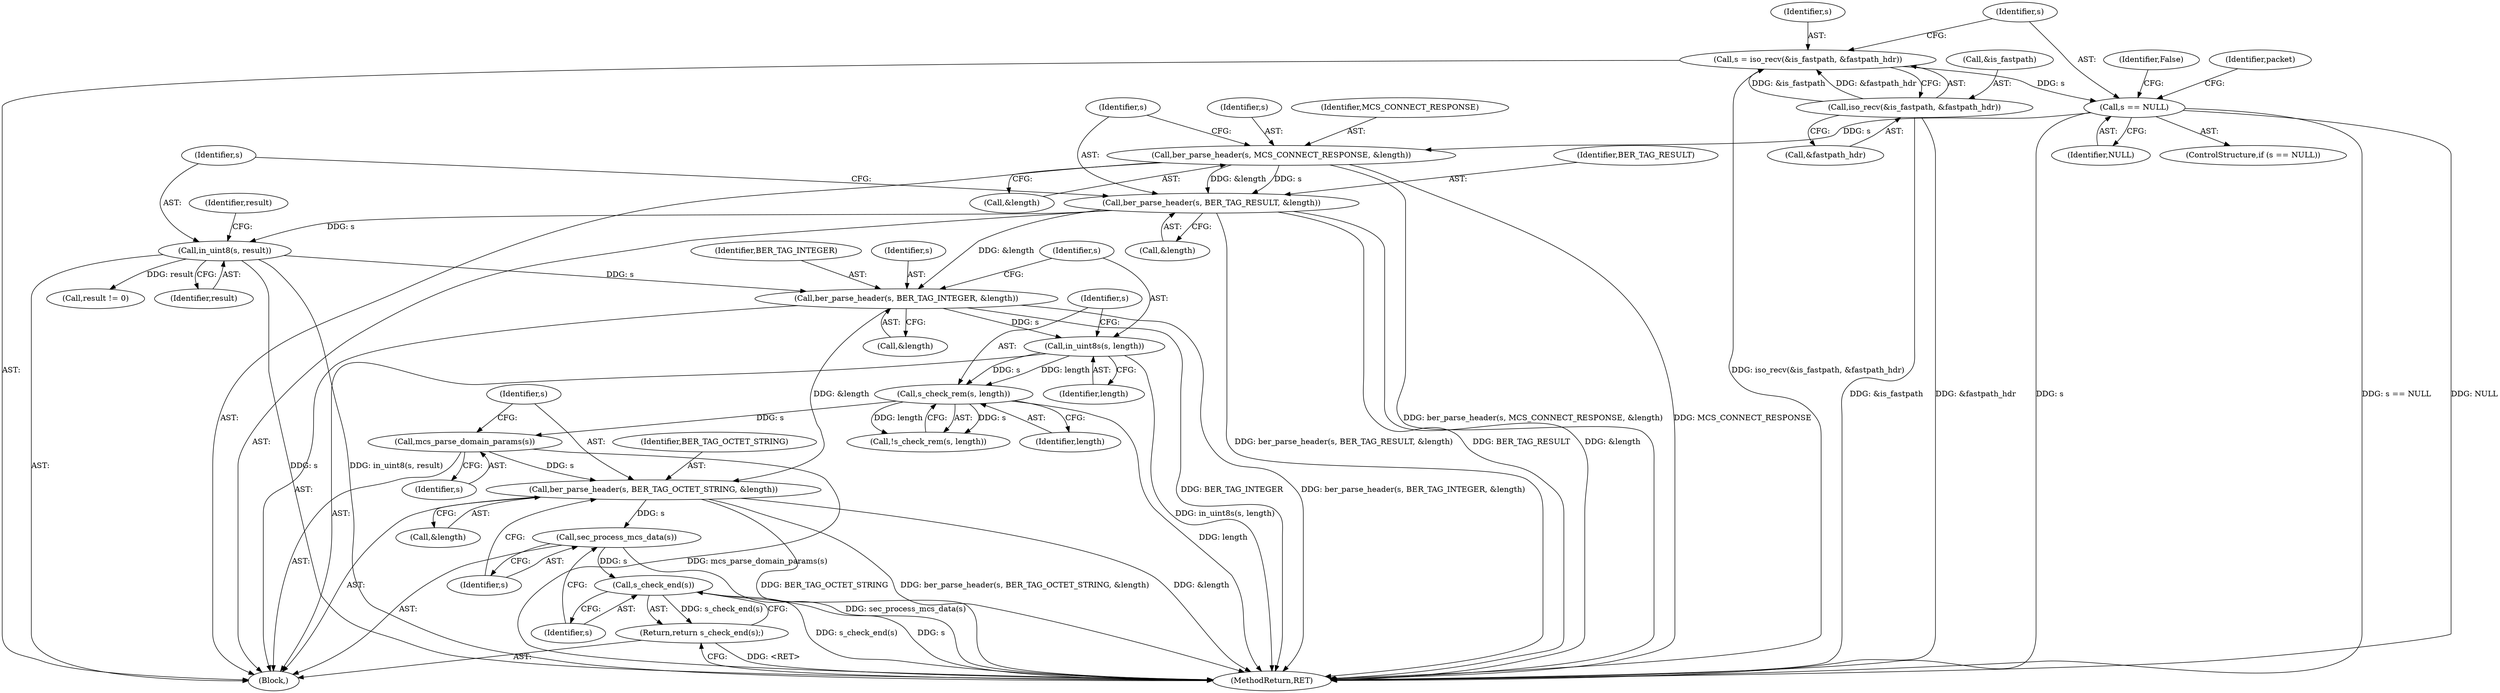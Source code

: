 digraph "0_rdesktop_4dca546d04321a610c1835010b5dad85163b65e1_5@API" {
"1000178" [label="(Call,mcs_parse_domain_params(s))"];
"1000170" [label="(Call,s_check_rem(s, length))"];
"1000165" [label="(Call,in_uint8s(s, length))"];
"1000160" [label="(Call,ber_parse_header(s, BER_TAG_INTEGER, &length))"];
"1000145" [label="(Call,in_uint8(s, result))"];
"1000140" [label="(Call,ber_parse_header(s, BER_TAG_RESULT, &length))"];
"1000135" [label="(Call,ber_parse_header(s, MCS_CONNECT_RESPONSE, &length))"];
"1000126" [label="(Call,s == NULL)"];
"1000118" [label="(Call,s = iso_recv(&is_fastpath, &fastpath_hdr))"];
"1000120" [label="(Call,iso_recv(&is_fastpath, &fastpath_hdr))"];
"1000180" [label="(Call,ber_parse_header(s, BER_TAG_OCTET_STRING, &length))"];
"1000185" [label="(Call,sec_process_mcs_data(s))"];
"1000188" [label="(Call,s_check_end(s))"];
"1000187" [label="(Return,return s_check_end(s);)"];
"1000143" [label="(Call,&length)"];
"1000190" [label="(MethodReturn,RET)"];
"1000161" [label="(Identifier,s)"];
"1000137" [label="(Identifier,MCS_CONNECT_RESPONSE)"];
"1000128" [label="(Identifier,NULL)"];
"1000150" [label="(Identifier,result)"];
"1000141" [label="(Identifier,s)"];
"1000186" [label="(Identifier,s)"];
"1000118" [label="(Call,s = iso_recv(&is_fastpath, &fastpath_hdr))"];
"1000123" [label="(Call,&fastpath_hdr)"];
"1000125" [label="(ControlStructure,if (s == NULL))"];
"1000166" [label="(Identifier,s)"];
"1000119" [label="(Identifier,s)"];
"1000182" [label="(Identifier,BER_TAG_OCTET_STRING)"];
"1000140" [label="(Call,ber_parse_header(s, BER_TAG_RESULT, &length))"];
"1000142" [label="(Identifier,BER_TAG_RESULT)"];
"1000120" [label="(Call,iso_recv(&is_fastpath, &fastpath_hdr))"];
"1000162" [label="(Identifier,BER_TAG_INTEGER)"];
"1000187" [label="(Return,return s_check_end(s);)"];
"1000145" [label="(Call,in_uint8(s, result))"];
"1000171" [label="(Identifier,s)"];
"1000138" [label="(Call,&length)"];
"1000127" [label="(Identifier,s)"];
"1000183" [label="(Call,&length)"];
"1000178" [label="(Call,mcs_parse_domain_params(s))"];
"1000126" [label="(Call,s == NULL)"];
"1000130" [label="(Identifier,False)"];
"1000189" [label="(Identifier,s)"];
"1000170" [label="(Call,s_check_rem(s, length))"];
"1000135" [label="(Call,ber_parse_header(s, MCS_CONNECT_RESPONSE, &length))"];
"1000146" [label="(Identifier,s)"];
"1000121" [label="(Call,&is_fastpath)"];
"1000180" [label="(Call,ber_parse_header(s, BER_TAG_OCTET_STRING, &length))"];
"1000163" [label="(Call,&length)"];
"1000149" [label="(Call,result != 0)"];
"1000132" [label="(Identifier,packet)"];
"1000188" [label="(Call,s_check_end(s))"];
"1000172" [label="(Identifier,length)"];
"1000160" [label="(Call,ber_parse_header(s, BER_TAG_INTEGER, &length))"];
"1000179" [label="(Identifier,s)"];
"1000147" [label="(Identifier,result)"];
"1000181" [label="(Identifier,s)"];
"1000167" [label="(Identifier,length)"];
"1000104" [label="(Block,)"];
"1000185" [label="(Call,sec_process_mcs_data(s))"];
"1000169" [label="(Call,!s_check_rem(s, length))"];
"1000165" [label="(Call,in_uint8s(s, length))"];
"1000136" [label="(Identifier,s)"];
"1000178" -> "1000104"  [label="AST: "];
"1000178" -> "1000179"  [label="CFG: "];
"1000179" -> "1000178"  [label="AST: "];
"1000181" -> "1000178"  [label="CFG: "];
"1000178" -> "1000190"  [label="DDG: mcs_parse_domain_params(s)"];
"1000170" -> "1000178"  [label="DDG: s"];
"1000178" -> "1000180"  [label="DDG: s"];
"1000170" -> "1000169"  [label="AST: "];
"1000170" -> "1000172"  [label="CFG: "];
"1000171" -> "1000170"  [label="AST: "];
"1000172" -> "1000170"  [label="AST: "];
"1000169" -> "1000170"  [label="CFG: "];
"1000170" -> "1000190"  [label="DDG: length"];
"1000170" -> "1000169"  [label="DDG: s"];
"1000170" -> "1000169"  [label="DDG: length"];
"1000165" -> "1000170"  [label="DDG: s"];
"1000165" -> "1000170"  [label="DDG: length"];
"1000165" -> "1000104"  [label="AST: "];
"1000165" -> "1000167"  [label="CFG: "];
"1000166" -> "1000165"  [label="AST: "];
"1000167" -> "1000165"  [label="AST: "];
"1000171" -> "1000165"  [label="CFG: "];
"1000165" -> "1000190"  [label="DDG: in_uint8s(s, length)"];
"1000160" -> "1000165"  [label="DDG: s"];
"1000160" -> "1000104"  [label="AST: "];
"1000160" -> "1000163"  [label="CFG: "];
"1000161" -> "1000160"  [label="AST: "];
"1000162" -> "1000160"  [label="AST: "];
"1000163" -> "1000160"  [label="AST: "];
"1000166" -> "1000160"  [label="CFG: "];
"1000160" -> "1000190"  [label="DDG: ber_parse_header(s, BER_TAG_INTEGER, &length)"];
"1000160" -> "1000190"  [label="DDG: BER_TAG_INTEGER"];
"1000145" -> "1000160"  [label="DDG: s"];
"1000140" -> "1000160"  [label="DDG: &length"];
"1000160" -> "1000180"  [label="DDG: &length"];
"1000145" -> "1000104"  [label="AST: "];
"1000145" -> "1000147"  [label="CFG: "];
"1000146" -> "1000145"  [label="AST: "];
"1000147" -> "1000145"  [label="AST: "];
"1000150" -> "1000145"  [label="CFG: "];
"1000145" -> "1000190"  [label="DDG: in_uint8(s, result)"];
"1000145" -> "1000190"  [label="DDG: s"];
"1000140" -> "1000145"  [label="DDG: s"];
"1000145" -> "1000149"  [label="DDG: result"];
"1000140" -> "1000104"  [label="AST: "];
"1000140" -> "1000143"  [label="CFG: "];
"1000141" -> "1000140"  [label="AST: "];
"1000142" -> "1000140"  [label="AST: "];
"1000143" -> "1000140"  [label="AST: "];
"1000146" -> "1000140"  [label="CFG: "];
"1000140" -> "1000190"  [label="DDG: ber_parse_header(s, BER_TAG_RESULT, &length)"];
"1000140" -> "1000190"  [label="DDG: BER_TAG_RESULT"];
"1000140" -> "1000190"  [label="DDG: &length"];
"1000135" -> "1000140"  [label="DDG: s"];
"1000135" -> "1000140"  [label="DDG: &length"];
"1000135" -> "1000104"  [label="AST: "];
"1000135" -> "1000138"  [label="CFG: "];
"1000136" -> "1000135"  [label="AST: "];
"1000137" -> "1000135"  [label="AST: "];
"1000138" -> "1000135"  [label="AST: "];
"1000141" -> "1000135"  [label="CFG: "];
"1000135" -> "1000190"  [label="DDG: ber_parse_header(s, MCS_CONNECT_RESPONSE, &length)"];
"1000135" -> "1000190"  [label="DDG: MCS_CONNECT_RESPONSE"];
"1000126" -> "1000135"  [label="DDG: s"];
"1000126" -> "1000125"  [label="AST: "];
"1000126" -> "1000128"  [label="CFG: "];
"1000127" -> "1000126"  [label="AST: "];
"1000128" -> "1000126"  [label="AST: "];
"1000130" -> "1000126"  [label="CFG: "];
"1000132" -> "1000126"  [label="CFG: "];
"1000126" -> "1000190"  [label="DDG: s == NULL"];
"1000126" -> "1000190"  [label="DDG: NULL"];
"1000126" -> "1000190"  [label="DDG: s"];
"1000118" -> "1000126"  [label="DDG: s"];
"1000118" -> "1000104"  [label="AST: "];
"1000118" -> "1000120"  [label="CFG: "];
"1000119" -> "1000118"  [label="AST: "];
"1000120" -> "1000118"  [label="AST: "];
"1000127" -> "1000118"  [label="CFG: "];
"1000118" -> "1000190"  [label="DDG: iso_recv(&is_fastpath, &fastpath_hdr)"];
"1000120" -> "1000118"  [label="DDG: &is_fastpath"];
"1000120" -> "1000118"  [label="DDG: &fastpath_hdr"];
"1000120" -> "1000123"  [label="CFG: "];
"1000121" -> "1000120"  [label="AST: "];
"1000123" -> "1000120"  [label="AST: "];
"1000120" -> "1000190"  [label="DDG: &fastpath_hdr"];
"1000120" -> "1000190"  [label="DDG: &is_fastpath"];
"1000180" -> "1000104"  [label="AST: "];
"1000180" -> "1000183"  [label="CFG: "];
"1000181" -> "1000180"  [label="AST: "];
"1000182" -> "1000180"  [label="AST: "];
"1000183" -> "1000180"  [label="AST: "];
"1000186" -> "1000180"  [label="CFG: "];
"1000180" -> "1000190"  [label="DDG: &length"];
"1000180" -> "1000190"  [label="DDG: BER_TAG_OCTET_STRING"];
"1000180" -> "1000190"  [label="DDG: ber_parse_header(s, BER_TAG_OCTET_STRING, &length)"];
"1000180" -> "1000185"  [label="DDG: s"];
"1000185" -> "1000104"  [label="AST: "];
"1000185" -> "1000186"  [label="CFG: "];
"1000186" -> "1000185"  [label="AST: "];
"1000189" -> "1000185"  [label="CFG: "];
"1000185" -> "1000190"  [label="DDG: sec_process_mcs_data(s)"];
"1000185" -> "1000188"  [label="DDG: s"];
"1000188" -> "1000187"  [label="AST: "];
"1000188" -> "1000189"  [label="CFG: "];
"1000189" -> "1000188"  [label="AST: "];
"1000187" -> "1000188"  [label="CFG: "];
"1000188" -> "1000190"  [label="DDG: s_check_end(s)"];
"1000188" -> "1000190"  [label="DDG: s"];
"1000188" -> "1000187"  [label="DDG: s_check_end(s)"];
"1000187" -> "1000104"  [label="AST: "];
"1000190" -> "1000187"  [label="CFG: "];
"1000187" -> "1000190"  [label="DDG: <RET>"];
}
